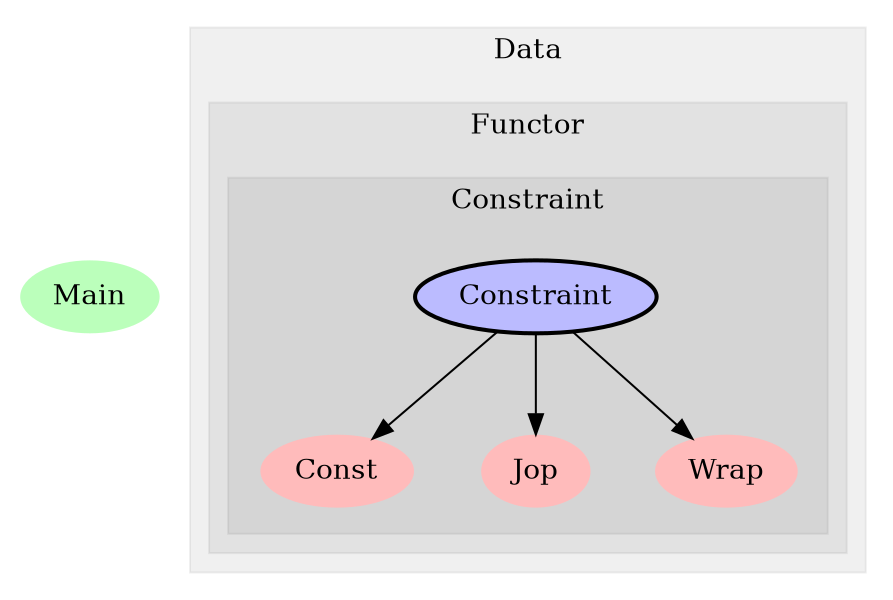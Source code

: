 digraph G {
size="6,4";
ratio="fill";
u4[label="Main",style="filled",fillcolor="#bbffbb",penwidth="0"];
subgraph cluster_0 {
label="Data";
color="#0000000F";
style="filled";
subgraph cluster_1 {
label="Functor";
color="#0000000F";
style="filled";
subgraph cluster_2 {
label="Constraint";
color="#0000000F";
style="filled";
u0[label="Constraint",style="filled,bold",fillcolor="#bbbbff"];
u1[label="Const",style="filled",fillcolor="#ffbbbb",penwidth="0"];
u2[label="Jop",style="filled",fillcolor="#ffbbbb",penwidth="0"];
u3[label="Wrap",style="filled",fillcolor="#ffbbbb",penwidth="0"];

}

}

}
u0 -> u1;
u0 -> u2;
u0 -> u3;

}
